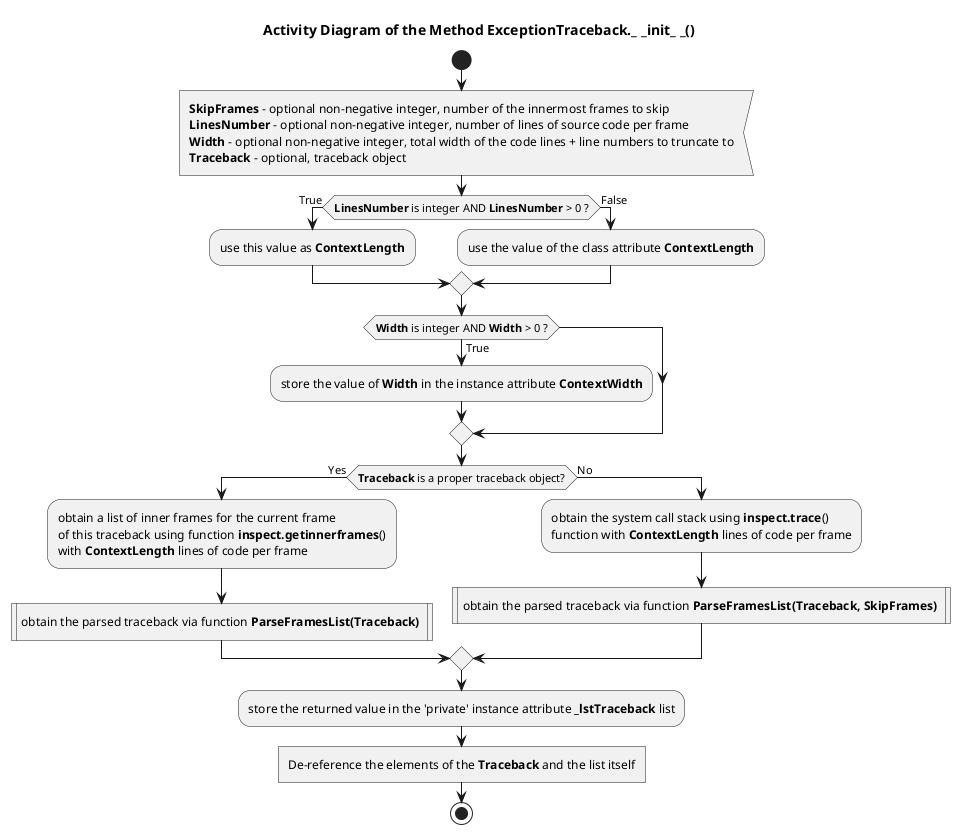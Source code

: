@startuml traceback_exceptiontraceback_init

title Activity Diagram of the Method ExceptionTraceback._ _init_ _()

start

:<b>SkipFrames</b> - optional non-negative integer, number of the innermost frames to skip
<b>LinesNumber</b> - optional non-negative integer, number of lines of source code per frame
<b>Width</b> - optional non-negative integer, total width of the code lines + line numbers to truncate to
<b>Traceback</b> - optional, traceback object<

if (<b>LinesNumber</b> is integer AND <b>LinesNumber</b> > 0 ?) then (True)
    :use this value as <b>ContextLength</b>;
else (False)
    :use the value of the class attribute <b>ContextLength</b>;
endif

if (<b>Width</b> is integer AND <b>Width</b> > 0 ?) then (True)
    :store the value of <b>Width</b> in the instance attribute <b>ContextWidth</b>;
endif

if (<b>Traceback</b> is a proper traceback object?) then (Yes)
    :obtain a list of inner frames for the current frame\nof this traceback using function <b>inspect.getinnerframes</b>()\nwith <b>ContextLength</b> lines of code per frame;

    :obtain the parsed traceback via function <b>ParseFramesList(Traceback)</b> |
else (No)
    :obtain the system call stack using <b>inspect.trace</b>()\nfunction with <b>ContextLength</b> lines of code per frame;

    :obtain the parsed traceback via function <b>ParseFramesList(Traceback, SkipFrames)</b> |
endif

:store the returned value in the 'private' instance attribute <b>_lstTraceback</b> list;

:De-reference the elements of the <b>Traceback</b> and the list itself]

stop

@enduml